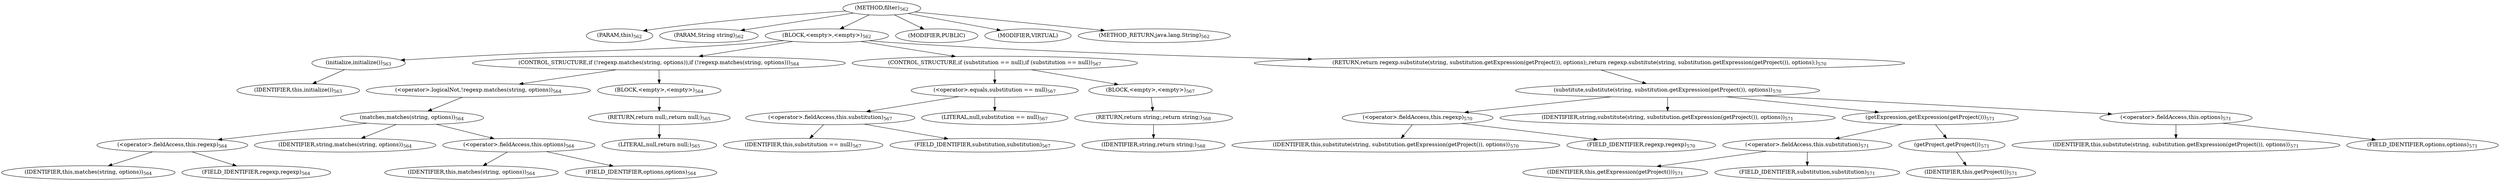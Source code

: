 digraph "filter" {  
"1177" [label = <(METHOD,filter)<SUB>562</SUB>> ]
"89" [label = <(PARAM,this)<SUB>562</SUB>> ]
"1178" [label = <(PARAM,String string)<SUB>562</SUB>> ]
"1179" [label = <(BLOCK,&lt;empty&gt;,&lt;empty&gt;)<SUB>562</SUB>> ]
"1180" [label = <(initialize,initialize())<SUB>563</SUB>> ]
"88" [label = <(IDENTIFIER,this,initialize())<SUB>563</SUB>> ]
"1181" [label = <(CONTROL_STRUCTURE,if (!regexp.matches(string, options)),if (!regexp.matches(string, options)))<SUB>564</SUB>> ]
"1182" [label = <(&lt;operator&gt;.logicalNot,!regexp.matches(string, options))<SUB>564</SUB>> ]
"1183" [label = <(matches,matches(string, options))<SUB>564</SUB>> ]
"1184" [label = <(&lt;operator&gt;.fieldAccess,this.regexp)<SUB>564</SUB>> ]
"1185" [label = <(IDENTIFIER,this,matches(string, options))<SUB>564</SUB>> ]
"1186" [label = <(FIELD_IDENTIFIER,regexp,regexp)<SUB>564</SUB>> ]
"1187" [label = <(IDENTIFIER,string,matches(string, options))<SUB>564</SUB>> ]
"1188" [label = <(&lt;operator&gt;.fieldAccess,this.options)<SUB>564</SUB>> ]
"1189" [label = <(IDENTIFIER,this,matches(string, options))<SUB>564</SUB>> ]
"1190" [label = <(FIELD_IDENTIFIER,options,options)<SUB>564</SUB>> ]
"1191" [label = <(BLOCK,&lt;empty&gt;,&lt;empty&gt;)<SUB>564</SUB>> ]
"1192" [label = <(RETURN,return null;,return null;)<SUB>565</SUB>> ]
"1193" [label = <(LITERAL,null,return null;)<SUB>565</SUB>> ]
"1194" [label = <(CONTROL_STRUCTURE,if (substitution == null),if (substitution == null))<SUB>567</SUB>> ]
"1195" [label = <(&lt;operator&gt;.equals,substitution == null)<SUB>567</SUB>> ]
"1196" [label = <(&lt;operator&gt;.fieldAccess,this.substitution)<SUB>567</SUB>> ]
"1197" [label = <(IDENTIFIER,this,substitution == null)<SUB>567</SUB>> ]
"1198" [label = <(FIELD_IDENTIFIER,substitution,substitution)<SUB>567</SUB>> ]
"1199" [label = <(LITERAL,null,substitution == null)<SUB>567</SUB>> ]
"1200" [label = <(BLOCK,&lt;empty&gt;,&lt;empty&gt;)<SUB>567</SUB>> ]
"1201" [label = <(RETURN,return string;,return string;)<SUB>568</SUB>> ]
"1202" [label = <(IDENTIFIER,string,return string;)<SUB>568</SUB>> ]
"1203" [label = <(RETURN,return regexp.substitute(string, substitution.getExpression(getProject()), options);,return regexp.substitute(string, substitution.getExpression(getProject()), options);)<SUB>570</SUB>> ]
"1204" [label = <(substitute,substitute(string, substitution.getExpression(getProject()), options))<SUB>570</SUB>> ]
"1205" [label = <(&lt;operator&gt;.fieldAccess,this.regexp)<SUB>570</SUB>> ]
"1206" [label = <(IDENTIFIER,this,substitute(string, substitution.getExpression(getProject()), options))<SUB>570</SUB>> ]
"1207" [label = <(FIELD_IDENTIFIER,regexp,regexp)<SUB>570</SUB>> ]
"1208" [label = <(IDENTIFIER,string,substitute(string, substitution.getExpression(getProject()), options))<SUB>571</SUB>> ]
"1209" [label = <(getExpression,getExpression(getProject()))<SUB>571</SUB>> ]
"1210" [label = <(&lt;operator&gt;.fieldAccess,this.substitution)<SUB>571</SUB>> ]
"1211" [label = <(IDENTIFIER,this,getExpression(getProject()))<SUB>571</SUB>> ]
"1212" [label = <(FIELD_IDENTIFIER,substitution,substitution)<SUB>571</SUB>> ]
"1213" [label = <(getProject,getProject())<SUB>571</SUB>> ]
"90" [label = <(IDENTIFIER,this,getProject())<SUB>571</SUB>> ]
"1214" [label = <(&lt;operator&gt;.fieldAccess,this.options)<SUB>571</SUB>> ]
"1215" [label = <(IDENTIFIER,this,substitute(string, substitution.getExpression(getProject()), options))<SUB>571</SUB>> ]
"1216" [label = <(FIELD_IDENTIFIER,options,options)<SUB>571</SUB>> ]
"1217" [label = <(MODIFIER,PUBLIC)> ]
"1218" [label = <(MODIFIER,VIRTUAL)> ]
"1219" [label = <(METHOD_RETURN,java.lang.String)<SUB>562</SUB>> ]
  "1177" -> "89" 
  "1177" -> "1178" 
  "1177" -> "1179" 
  "1177" -> "1217" 
  "1177" -> "1218" 
  "1177" -> "1219" 
  "1179" -> "1180" 
  "1179" -> "1181" 
  "1179" -> "1194" 
  "1179" -> "1203" 
  "1180" -> "88" 
  "1181" -> "1182" 
  "1181" -> "1191" 
  "1182" -> "1183" 
  "1183" -> "1184" 
  "1183" -> "1187" 
  "1183" -> "1188" 
  "1184" -> "1185" 
  "1184" -> "1186" 
  "1188" -> "1189" 
  "1188" -> "1190" 
  "1191" -> "1192" 
  "1192" -> "1193" 
  "1194" -> "1195" 
  "1194" -> "1200" 
  "1195" -> "1196" 
  "1195" -> "1199" 
  "1196" -> "1197" 
  "1196" -> "1198" 
  "1200" -> "1201" 
  "1201" -> "1202" 
  "1203" -> "1204" 
  "1204" -> "1205" 
  "1204" -> "1208" 
  "1204" -> "1209" 
  "1204" -> "1214" 
  "1205" -> "1206" 
  "1205" -> "1207" 
  "1209" -> "1210" 
  "1209" -> "1213" 
  "1210" -> "1211" 
  "1210" -> "1212" 
  "1213" -> "90" 
  "1214" -> "1215" 
  "1214" -> "1216" 
}
